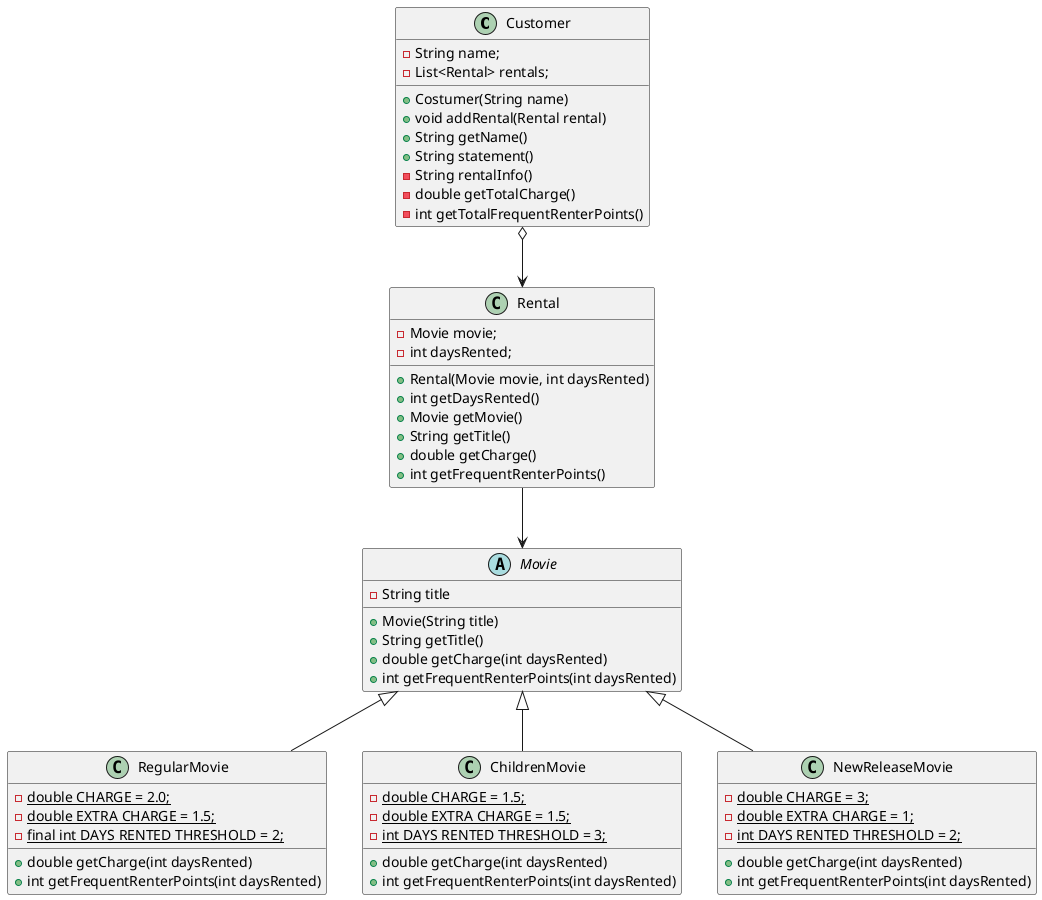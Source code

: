 @startuml movies

class Customer {
- String name;
- List<Rental> rentals;
+ Costumer(String name) 
+ void addRental(Rental rental)
+ String getName()
+ String statement()
- String rentalInfo()
- double getTotalCharge()
- int getTotalFrequentRenterPoints()
}

class Rental {
- Movie movie;
- int daysRented;
+ Rental(Movie movie, int daysRented)
+ int getDaysRented()
+ Movie getMovie()
+ String getTitle()
+ double getCharge()
+ int getFrequentRenterPoints()
}

abstract class Movie {
- String title
+ Movie(String title)
+ String getTitle()
+ double getCharge(int daysRented)
+ int getFrequentRenterPoints(int daysRented)
}

class RegularMovie {
{static}- double CHARGE = 2.0;
{static}- double EXTRA CHARGE = 1.5;
{static}- final int DAYS RENTED THRESHOLD = 2;
+ double getCharge(int daysRented)
+ int getFrequentRenterPoints(int daysRented)
}
class ChildrenMovie {
{static}- double CHARGE = 1.5;
{static}- double EXTRA CHARGE = 1.5;
{static}- int DAYS RENTED THRESHOLD = 3;
+ double getCharge(int daysRented)
+ int getFrequentRenterPoints(int daysRented)
}
class NewReleaseMovie {
{static}- double CHARGE = 3;
{static}- double EXTRA CHARGE = 1;
{static}- int DAYS RENTED THRESHOLD = 2;
+ double getCharge(int daysRented)
+ int getFrequentRenterPoints(int daysRented)
}

Customer o-down-> Rental
Rental -down-> Movie
Movie <|-down- RegularMovie
Movie <|-down- ChildrenMovie
Movie <|-down- NewReleaseMovie

@enduml